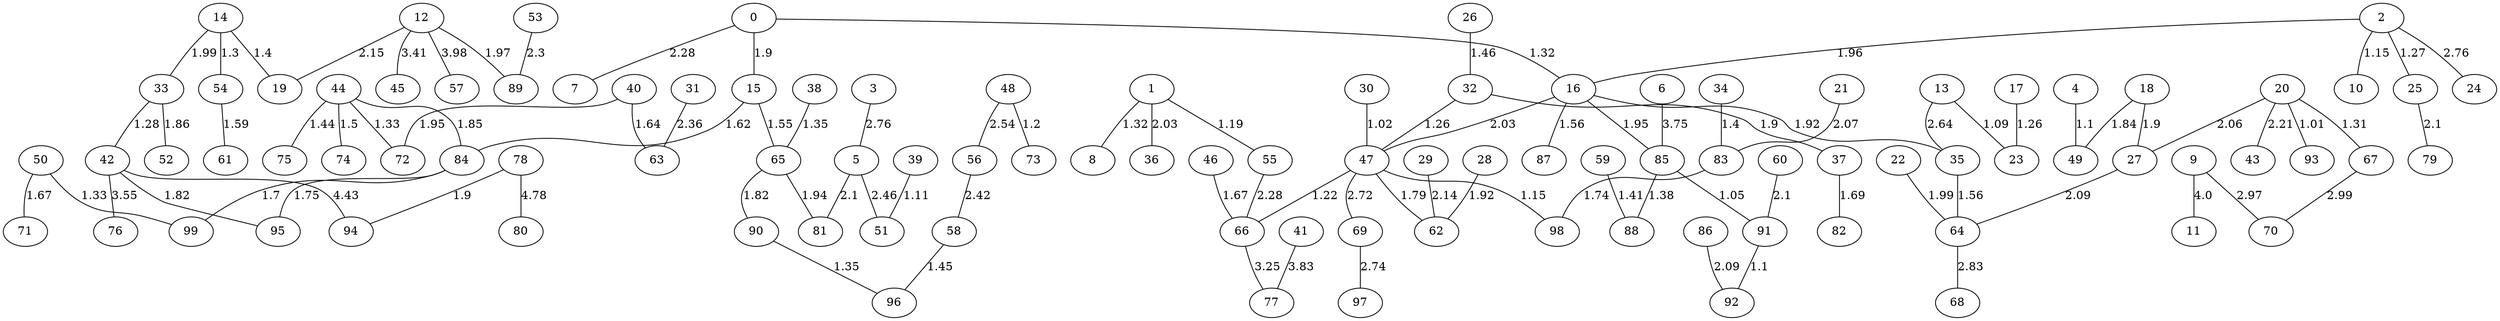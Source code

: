 graph G{
"99";
"49";
"60";
"68";
"74";
"5";
"9";
"2";
"23";
"33";
"94";
"56";
"6";
"79";
"67";
"83";
"47";
"18";
"61";
"30";
"27";
"76";
"88";
"10";
"7";
"22";
"91";
"29";
"44";
"12";
"13";
"36";
"93";
"21";
"32";
"40";
"16";
"63";
"15";
"39";
"55";
"97";
"64";
"51";
"77";
"3";
"65";
"25";
"58";
"98";
"14";
"46";
"52";
"19";
"75";
"8";
"57";
"17";
"66";
"73";
"84";
"26";
"38";
"96";
"80";
"31";
"70";
"48";
"50";
"41";
"35";
"24";
"4";
"34";
"95";
"42";
"85";
"53";
"72";
"11";
"92";
"37";
"1";
"89";
"71";
"62";
"45";
"86";
"43";
"82";
"59";
"69";
"20";
"0";
"87";
"78";
"54";
"28";
"81";
"90";
"78"--"80"[label="4.78"];
"42"--"94"[label="4.43"];
"9"--"11"[label="4.0"];
"12"--"57"[label="3.98"];
"41"--"77"[label="3.83"];
"6"--"85"[label="3.75"];
"42"--"76"[label="3.55"];
"12"--"45"[label="3.41"];
"66"--"77"[label="3.25"];
"67"--"70"[label="2.99"];
"9"--"70"[label="2.97"];
"64"--"68"[label="2.83"];
"2"--"24"[label="2.76"];
"3"--"5"[label="2.76"];
"69"--"97"[label="2.74"];
"47"--"69"[label="2.72"];
"13"--"35"[label="2.64"];
"48"--"56"[label="2.54"];
"5"--"51"[label="2.46"];
"56"--"58"[label="2.42"];
"31"--"63"[label="2.36"];
"53"--"89"[label="2.3"];
"55"--"66"[label="2.28"];
"0"--"7"[label="2.28"];
"20"--"43"[label="2.21"];
"12"--"19"[label="2.15"];
"29"--"62"[label="2.14"];
"25"--"79"[label="2.1"];
"60"--"91"[label="2.1"];
"5"--"81"[label="2.1"];
"27"--"64"[label="2.09"];
"86"--"92"[label="2.09"];
"21"--"83"[label="2.07"];
"20"--"27"[label="2.06"];
"16"--"47"[label="2.03"];
"1"--"36"[label="2.03"];
"14"--"33"[label="1.99"];
"22"--"64"[label="1.99"];
"12"--"89"[label="1.97"];
"2"--"16"[label="1.96"];
"16"--"85"[label="1.95"];
"40"--"72"[label="1.95"];
"65"--"81"[label="1.94"];
"28"--"62"[label="1.92"];
"16"--"35"[label="1.92"];
"0"--"15"[label="1.9"];
"32"--"37"[label="1.9"];
"78"--"94"[label="1.9"];
"18"--"27"[label="1.9"];
"33"--"52"[label="1.86"];
"44"--"84"[label="1.85"];
"18"--"49"[label="1.84"];
"65"--"90"[label="1.82"];
"42"--"95"[label="1.82"];
"47"--"62"[label="1.79"];
"84"--"95"[label="1.75"];
"83"--"98"[label="1.74"];
"84"--"99"[label="1.7"];
"37"--"82"[label="1.69"];
"46"--"66"[label="1.67"];
"50"--"71"[label="1.67"];
"40"--"63"[label="1.64"];
"15"--"84"[label="1.62"];
"54"--"61"[label="1.59"];
"16"--"87"[label="1.56"];
"35"--"64"[label="1.56"];
"15"--"65"[label="1.55"];
"44"--"74"[label="1.5"];
"26"--"32"[label="1.46"];
"58"--"96"[label="1.45"];
"44"--"75"[label="1.44"];
"59"--"88"[label="1.41"];
"14"--"19"[label="1.4"];
"34"--"83"[label="1.4"];
"85"--"88"[label="1.38"];
"90"--"96"[label="1.35"];
"38"--"65"[label="1.35"];
"44"--"72"[label="1.33"];
"50"--"99"[label="1.33"];
"0"--"16"[label="1.32"];
"1"--"8"[label="1.32"];
"20"--"67"[label="1.31"];
"14"--"54"[label="1.3"];
"33"--"42"[label="1.28"];
"2"--"25"[label="1.27"];
"32"--"47"[label="1.26"];
"17"--"23"[label="1.26"];
"47"--"66"[label="1.22"];
"48"--"73"[label="1.2"];
"1"--"55"[label="1.19"];
"2"--"10"[label="1.15"];
"47"--"98"[label="1.15"];
"39"--"51"[label="1.11"];
"4"--"49"[label="1.1"];
"91"--"92"[label="1.1"];
"13"--"23"[label="1.09"];
"85"--"91"[label="1.05"];
"30"--"47"[label="1.02"];
"20"--"93"[label="1.01"];
}
